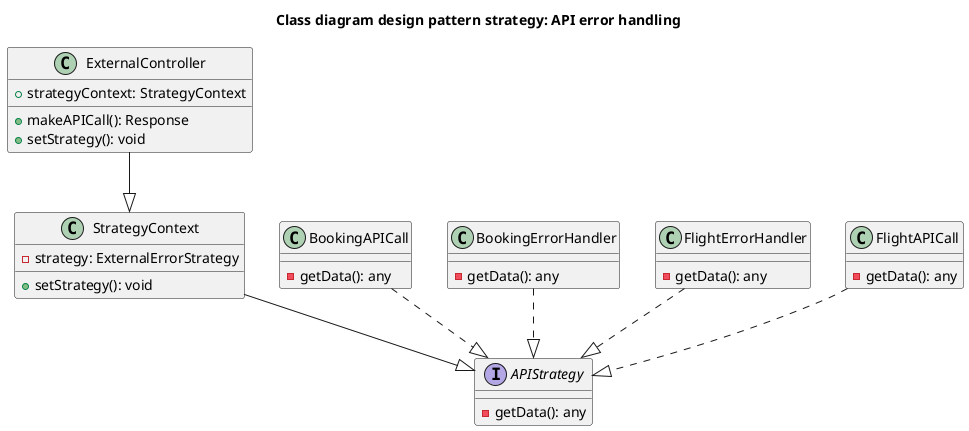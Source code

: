 @startuml
title "Class diagram design pattern strategy: API error handling"
class ExternalController{
+ strategyContext: StrategyContext
+ makeAPICall(): Response
+ setStrategy(): void
}

class StrategyContext{
+ setStrategy(): void
- strategy: ExternalErrorStrategy
}

interface APIStrategy{
- getData(): any
}

class BookingAPICall{
- getData(): any
}

class BookingErrorHandler{
- getData(): any
}
class FlightErrorHandler{
- getData(): any
}
class FlightAPICall{
- getData(): any
}

ExternalController --|> StrategyContext
StrategyContext --|> APIStrategy

BookingErrorHandler ..|> APIStrategy
BookingAPICall ..|> APIStrategy
FlightAPICall ..|> APIStrategy
FlightErrorHandler ..|> APIStrategy

@enduml